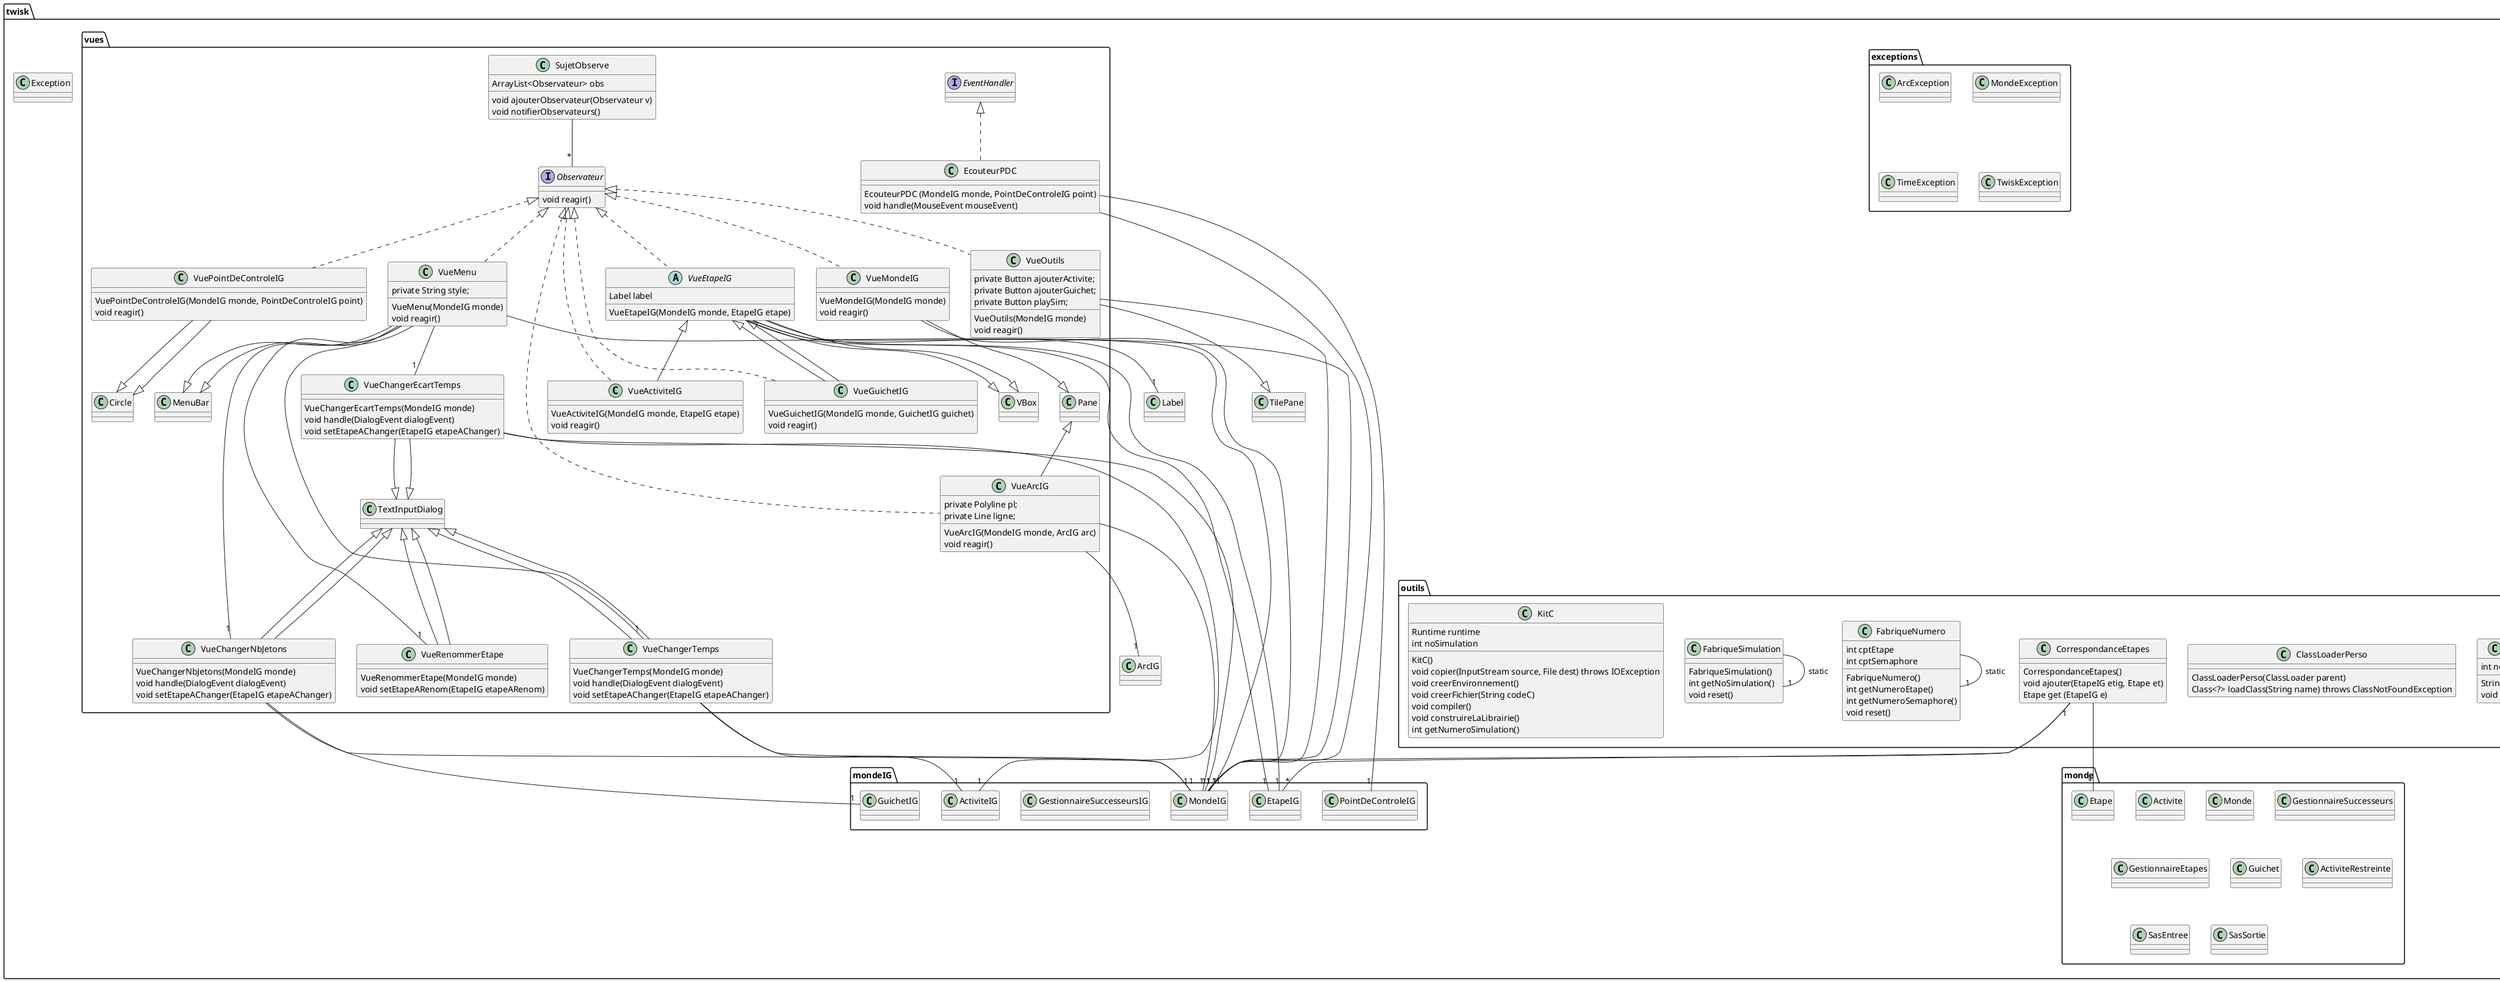 @startuml
interface EventHandler{}
package java.util {
        interface Iterable<EtapeIG,PointDeControleIG,ArcIG> {
          Iterator<EtapeIG> iterator()
        }

    }
package twisk{

    package twisk.mondeIG {
       class ActiviteIG
       class MondeIG
       class EtapeIG
       class GestionnaireSuccesseursIG
       class GuichetIG
       class PointDeControleIG
    }
    package twisk.monde {
       class Activite
       class Monde
       class Etape
       class GestionnaireSuccesseurs
       class GestionnaireEtapes
       class Guichet
       class ActiviteRestreinte
       class SasEntree
       class SasSortie
    }

    package twisk.outils {

        class TailleComposants {
        TailleComposants instance
        int getLargeurFenetre()
        int getHauteurFenetre()
        int getLargeurEtape()
        int getLargeurZoneClient()
        }

        class FabriqueIdentifiant {
            int noEtape
            String getIdentifiantEtape()
            void reset()
        }
        class ClassLoaderPerso{
            ClassLoaderPerso(ClassLoader parent)
            Class<?> loadClass(String name) throws ClassNotFoundException
        }
        class CorrespondanceEtapes{
            CorrespondanceEtapes()
            void ajouter(EtapeIG etig, Etape et)
            Etape get (EtapeIG e)
        }
        class FabriqueNumero{
            int cptEtape
            int cptSemaphore
            FabriqueNumero()
            int getNumeroEtape()
            int getNumeroSemaphore()
            void reset()
        }
        class FabriqueSimulation{
            FabriqueSimulation()
            int getNoSimulation()
            void reset()
        }
        class KitC{
            Runtime runtime
            int noSimulation
            KitC()
            void copier(InputStream source, File dest) throws IOException
            void creerEnvironnement()
            void creerFichier(String codeC)
            void compiler()
            void construireLaLibrairie()
            int getNumeroSimulation()
        }
    }
        FabriqueIdentifiant -- "1" FabriqueIdentifiant : static
        TailleComposants -- "1" TailleComposants : static
        FabriqueNumero -- "1" FabriqueNumero : static
        FabriqueSimulation -- "1" FabriqueSimulation : static
        CorrespondanceEtapes "1" -- MondeIG
        CorrespondanceEtapes -- "*" Etape
        CorrespondanceEtapes -- "*" EtapeIG

    package twisk.exceptions{
        class ArcException{
        }
        class MondeException{
        }
        class TimeException{
        }
        class TwiskException{
        }
    }

    class Exception {
    }


    package twisk.vues {

        interface Observateur {
        void reagir()
        }

        abstract VueEtapeIG extends VBox implements Observateur{
            Label label
            VueEtapeIG(MondeIG monde, EtapeIG etape)
        }
        class VueGuichetIG extends VueEtapeIG implements Observateur{
            VueGuichetIG(MondeIG monde, GuichetIG guichet)
            void reagir()
        }


        class VueActiviteIG extends VueEtapeIG implements Observateur {
            VueActiviteIG(MondeIG monde, EtapeIG etape)
            void reagir()
        }

        class VueMondeIG implements Observateur {
            VueMondeIG(MondeIG monde)
            void reagir()
        }
        class VueOutils implements Observateur {
            private Button ajouterActivite;
            private Button ajouterGuichet;
            private Button playSim;
            VueOutils(MondeIG monde)
            void reagir()
        }

        class VueArcIG extends Pane implements Observateur{
            private Polyline pl;
            private Line ligne;
            VueArcIG(MondeIG monde, ArcIG arc)
            void reagir()
        }


        class VuePointDeControleIG extends Circle implements Observateur {
            VuePointDeControleIG(MondeIG monde, PointDeControleIG point)
            void reagir()
        }
        class EcouteurPDC implements EventHandler{
                EcouteurPDC (MondeIG monde, PointDeControleIG point)
                void handle(MouseEvent mouseEvent)
        }
        class SujetObserve{
                ArrayList<Observateur> obs
                void ajouterObservateur(Observateur v)
                void notifierObservateurs()
        }
        class VueChangerEcartTemps extends TextInputDialog{
            VueChangerEcartTemps(MondeIG monde)
            void handle(DialogEvent dialogEvent)
            void setEtapeAChanger(EtapeIG etapeAChanger)
        }
        class VueChangerNbJetons  extends TextInputDialog{
            VueChangerNbJetons(MondeIG monde)
            void handle(DialogEvent dialogEvent)
            void setEtapeAChanger(EtapeIG etapeAChanger)
        }
        class VueChangerTemps extends TextInputDialog{
            VueChangerTemps(MondeIG monde)
            void handle(DialogEvent dialogEvent)
            void setEtapeAChanger(EtapeIG etapeAChanger)
        }
       class VueMenu extends MenuBar implements Observateur{
            private String style;
            VueMenu(MondeIG monde)
            void reagir()
        }
        class VueRenommerEtape extends TextInputDialog {
            VueRenommerEtape(MondeIG monde)
            void setEtapeARenom(EtapeIG etapeARenom)
        }

    }
    EcouteurPDC -- "1" MondeIG
    EcouteurPDC -- "1" PointDeControleIG
    SujetObserve -- "*" Observateur
    VueArcIG -- "1" ArcIG
    VueArcIG --"1" MondeIG
    VueChangerEcartTemps -- "1" MondeIG
    VueChangerEcartTemps --"1" ActiviteIG
    VueChangerNbJetons -- "1" MondeIG
    VueChangerNbJetons -- "1" GuichetIG
    VueChangerTemps -- "1" MondeIG
    VueChangerTemps -- "1" ActiviteIG
    VueEtapeIG -- "1" MondeIG
    VueEtapeIG -- "1" EtapeIG
    VueEtapeIG -- "1" Label
    VueEtapeIG --|> VBox
    VueGuichetIG --|> VueEtapeIG
    VueMenu --|> MenuBar
    VueMenu -- "1" MondeIG
    VueMenu -- "1" VueRenommerEtape
    VueMenu -- "1" VueChangerTemps
    VueMenu -- "1" VueChangerEcartTemps
    VueMenu -- "1" VueChangerNbJetons
    VueMondeIG --|> Pane
    VueMondeIG -- "1" MondeIG
    VueOutils --|> TilePane
    VueOutils -- "1" MondeIG
    VueEtapeIG - "1" EtapeIG
    VuePointDeControleIG --|> Circle
    VueRenommerEtape --|> TextInputDialog
    VueChangerNbJetons --|> TextInputDialog
    VueChangerEcartTemps --|> TextInputDialog
    VueChangerTemps --|> TextInputDialog



/' A POURSUIVRE LE DIAGRAMME
    package twisk.mondeIG {


        class MondeIG implements Iterable{
        MondeIG()
        void ajouter (String type)
        void ajouter(PointDeControleIG pt1, PointDeControleIG pt2)
        void effacerSelect()
        HashMap<String, EtapeIG> getHash()
        int getNbEtapesSelect()
        int getSize()
        Iterator<EtapeIG> iterator()
        Iterable<ArcIG> iteratorArc()
        void positionEtapes(int dragEventX, int dragEventY, EtapeIG etp)
        void renommerEtape(String nom)
        void selectEntree()
        void selectionArcs(ArcIG arc)
        void selectionEtapes(EtapeIG etape)
        void selectionPoint(PointDeControleIG point)
        void selectSortie()
        void setEcart(int ecartTemps)
        oid setTemps(int temps)
        void supprimerArcs()
        void supprimerEtapes()
        void ajouter(String type)
        void ajouterObservateur(Observateur v)
        }

        abstract class EtapeIG implements Iterable {
        String nom
        String identifiant
        int posX
        int posY
        int largeur
        int hauteur
        ArrayList <PointDeControleIG> pcList;
        int selected
        int estUneEntree

        EtapeIG(String nom, String idf, int larg, int haut)
        }

        class ActiviteIG {
        ActiviteIG(String nom, String idf, int larg, int haut, int ecartTemps,int temps)
        Iterator<PointDeControleIG> iterator()
        String getNom()
        String getId()
        int getTemps()
        int getEcartTemps()
        int getPosX()
        int getPosY()
        int getLarg()
        int getHaut()
        void etapeSelect()
        void etapeDeSelect()
        int getSelected()
        void setPosX(int posX)
        void setPosY(int posY
        ArrayList <PointDeControleIG> getPoint()
        void setEstUneEntree(int estUneEntree)
        int getEstUneEntree()
        }
        class PointDeControleIG {
        int posX
        int posY
        String id
        PointDeControleIG (double posX, double posY, String id, EtapeIG etape)
        double getPosX()
        double getPosY()
        String getId()
        String getNomEtape()
        Double getTaille()
        void setX(double posX)
        void setY(double posY)
        }

        class ArcIG {
        PointDeControleIG point1;
        PointDeControleIG point2;
        public ArcIG(PointDeControleIG point1, PointDeControleIG point2)
        PointDeControleIG getPoint1()
        PointDeControleIG getPoint2()
        void setSelected ()
        void setDeSelect()
        int getSelected()
        }
    }
    SujetObserve "1"-right "*" Observateur
    Exception <|-down- TwiskException
    MondeIG --"*" EtapeIG
    MondeIG --"*" ArcIG
    SujetObserve <|-down- MondeIG
    EtapeIG <|-down- ActiviteIG
    EtapeIG "1"--"*" PointDeControleIG
    '/
}
@enduml
